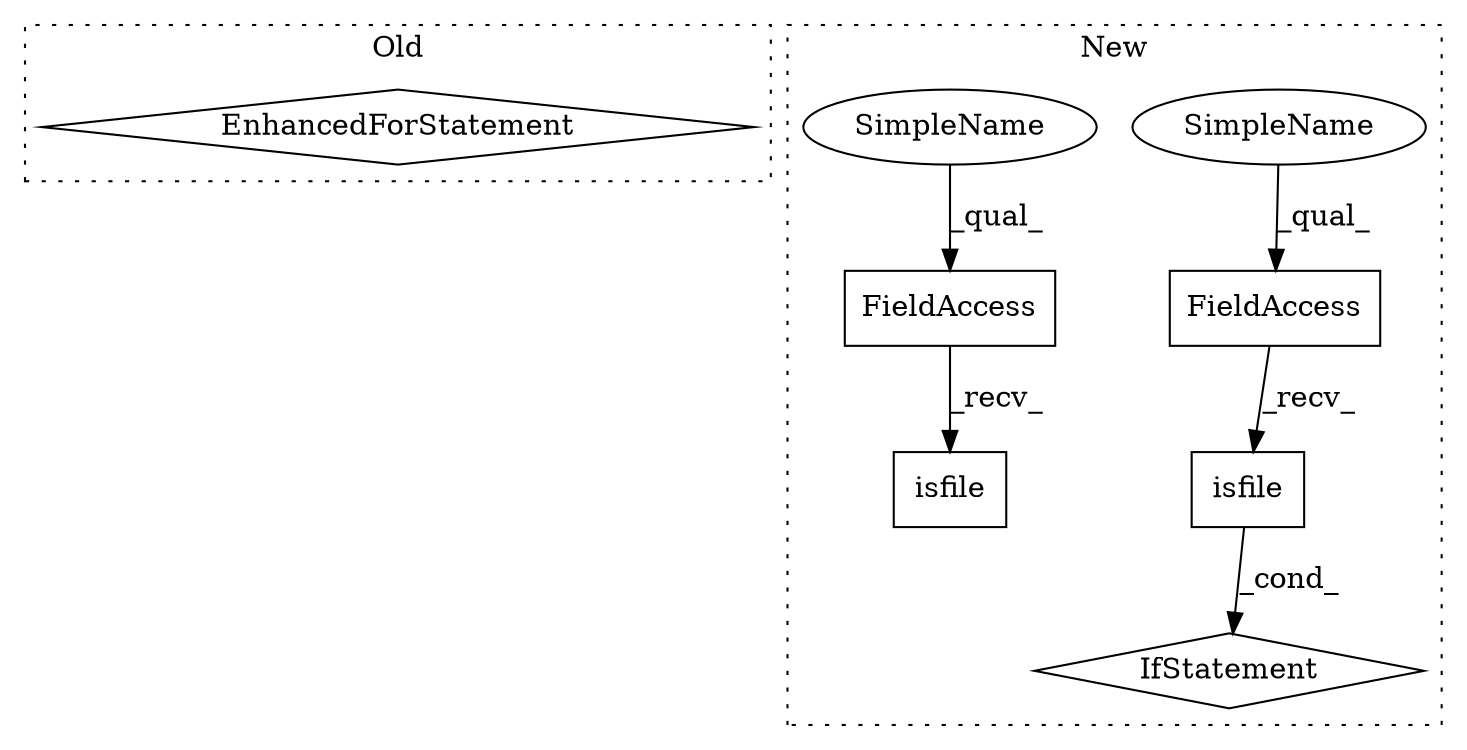 digraph G {
subgraph cluster0 {
1 [label="EnhancedForStatement" a="70" s="3895,3960" l="53,2" shape="diamond"];
label = "Old";
style="dotted";
}
subgraph cluster1 {
2 [label="isfile" a="32" s="4569,4582" l="7,1" shape="box"];
3 [label="FieldAccess" a="22" s="4561" l="7" shape="box"];
4 [label="IfStatement" a="25" s="4557,4583" l="4,2" shape="diamond"];
5 [label="FieldAccess" a="22" s="3843" l="7" shape="box"];
6 [label="isfile" a="32" s="3851,3870" l="7,1" shape="box"];
7 [label="SimpleName" a="42" s="4561" l="2" shape="ellipse"];
8 [label="SimpleName" a="42" s="3843" l="2" shape="ellipse"];
label = "New";
style="dotted";
}
2 -> 4 [label="_cond_"];
3 -> 2 [label="_recv_"];
5 -> 6 [label="_recv_"];
7 -> 3 [label="_qual_"];
8 -> 5 [label="_qual_"];
}